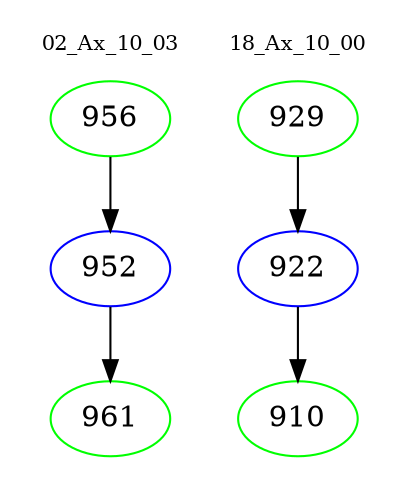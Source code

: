 digraph{
subgraph cluster_0 {
color = white
label = "02_Ax_10_03";
fontsize=10;
T0_956 [label="956", color="green"]
T0_956 -> T0_952 [color="black"]
T0_952 [label="952", color="blue"]
T0_952 -> T0_961 [color="black"]
T0_961 [label="961", color="green"]
}
subgraph cluster_1 {
color = white
label = "18_Ax_10_00";
fontsize=10;
T1_929 [label="929", color="green"]
T1_929 -> T1_922 [color="black"]
T1_922 [label="922", color="blue"]
T1_922 -> T1_910 [color="black"]
T1_910 [label="910", color="green"]
}
}
